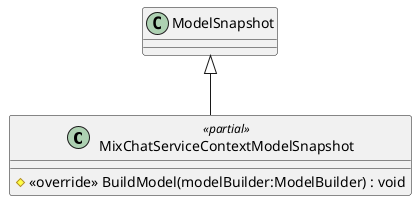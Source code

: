 @startuml
class MixChatServiceContextModelSnapshot <<partial>> {
    # <<override>> BuildModel(modelBuilder:ModelBuilder) : void
}
ModelSnapshot <|-- MixChatServiceContextModelSnapshot
@enduml
